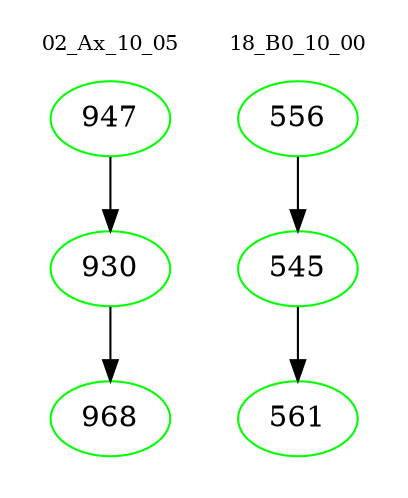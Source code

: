 digraph{
subgraph cluster_0 {
color = white
label = "02_Ax_10_05";
fontsize=10;
T0_947 [label="947", color="green"]
T0_947 -> T0_930 [color="black"]
T0_930 [label="930", color="green"]
T0_930 -> T0_968 [color="black"]
T0_968 [label="968", color="green"]
}
subgraph cluster_1 {
color = white
label = "18_B0_10_00";
fontsize=10;
T1_556 [label="556", color="green"]
T1_556 -> T1_545 [color="black"]
T1_545 [label="545", color="green"]
T1_545 -> T1_561 [color="black"]
T1_561 [label="561", color="green"]
}
}
